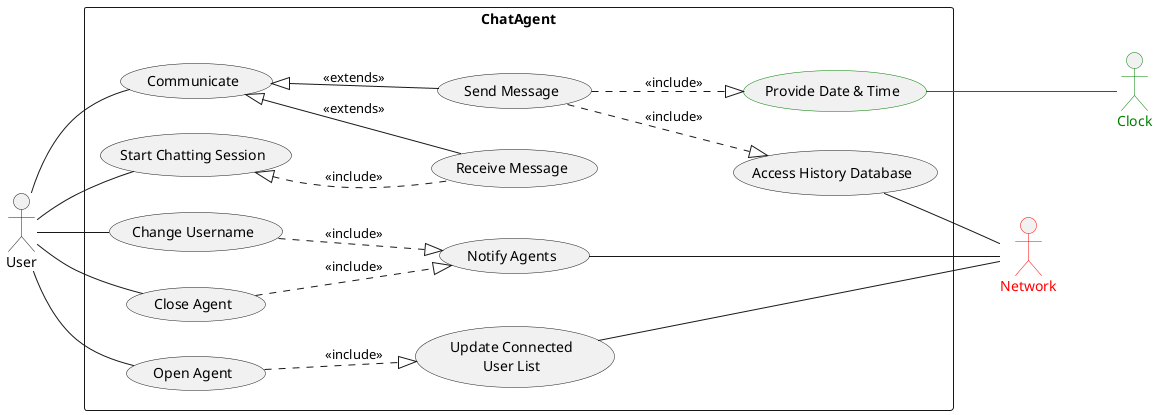 @startuml usecase
left to right direction
:User: as user
    :Network: as network #line:red;text:red
    :Clock: as clock #line:green;text:green
rectangle ChatAgent{
 user--(Communicate)
 user--(Open Agent)
 user--(Close Agent)
 user--(Change Username)
 user--(Start Chatting Session)

(Notify Agents)---network
(Update Connected\nUser List)-network
(Access History Database)--network
 
 (Provide Date & Time) #line:green
 (Provide Date & Time)---clock #green

 (Communicate)<|--(Send Message) : <<extends>>
 (Communicate)<|--(Receive Message) : <<extends>>

 
 (Start Chatting Session)<|..(Receive Message) : <<include>>
 (Close Agent)..|>(Notify Agents) : <<include>>

 (Send Message)..|>(Access History Database) : <<include>>
 (Send Message)..|>(Provide Date & Time) : <<include>>

 (Open Agent)..|>(Update Connected\nUser List) : <<include>>
 (Change Username)..|>(Notify Agents) : <<include>>
}
@enduml